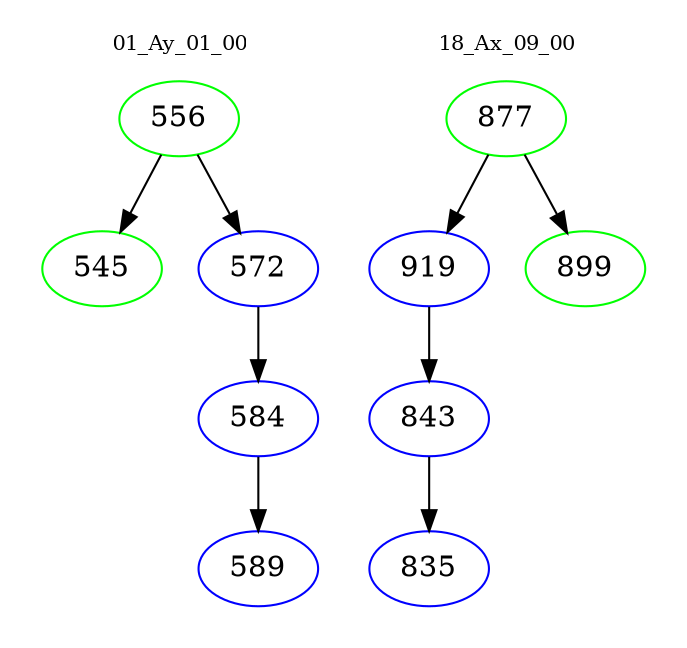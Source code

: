 digraph{
subgraph cluster_0 {
color = white
label = "01_Ay_01_00";
fontsize=10;
T0_556 [label="556", color="green"]
T0_556 -> T0_545 [color="black"]
T0_545 [label="545", color="green"]
T0_556 -> T0_572 [color="black"]
T0_572 [label="572", color="blue"]
T0_572 -> T0_584 [color="black"]
T0_584 [label="584", color="blue"]
T0_584 -> T0_589 [color="black"]
T0_589 [label="589", color="blue"]
}
subgraph cluster_1 {
color = white
label = "18_Ax_09_00";
fontsize=10;
T1_877 [label="877", color="green"]
T1_877 -> T1_919 [color="black"]
T1_919 [label="919", color="blue"]
T1_919 -> T1_843 [color="black"]
T1_843 [label="843", color="blue"]
T1_843 -> T1_835 [color="black"]
T1_835 [label="835", color="blue"]
T1_877 -> T1_899 [color="black"]
T1_899 [label="899", color="green"]
}
}
